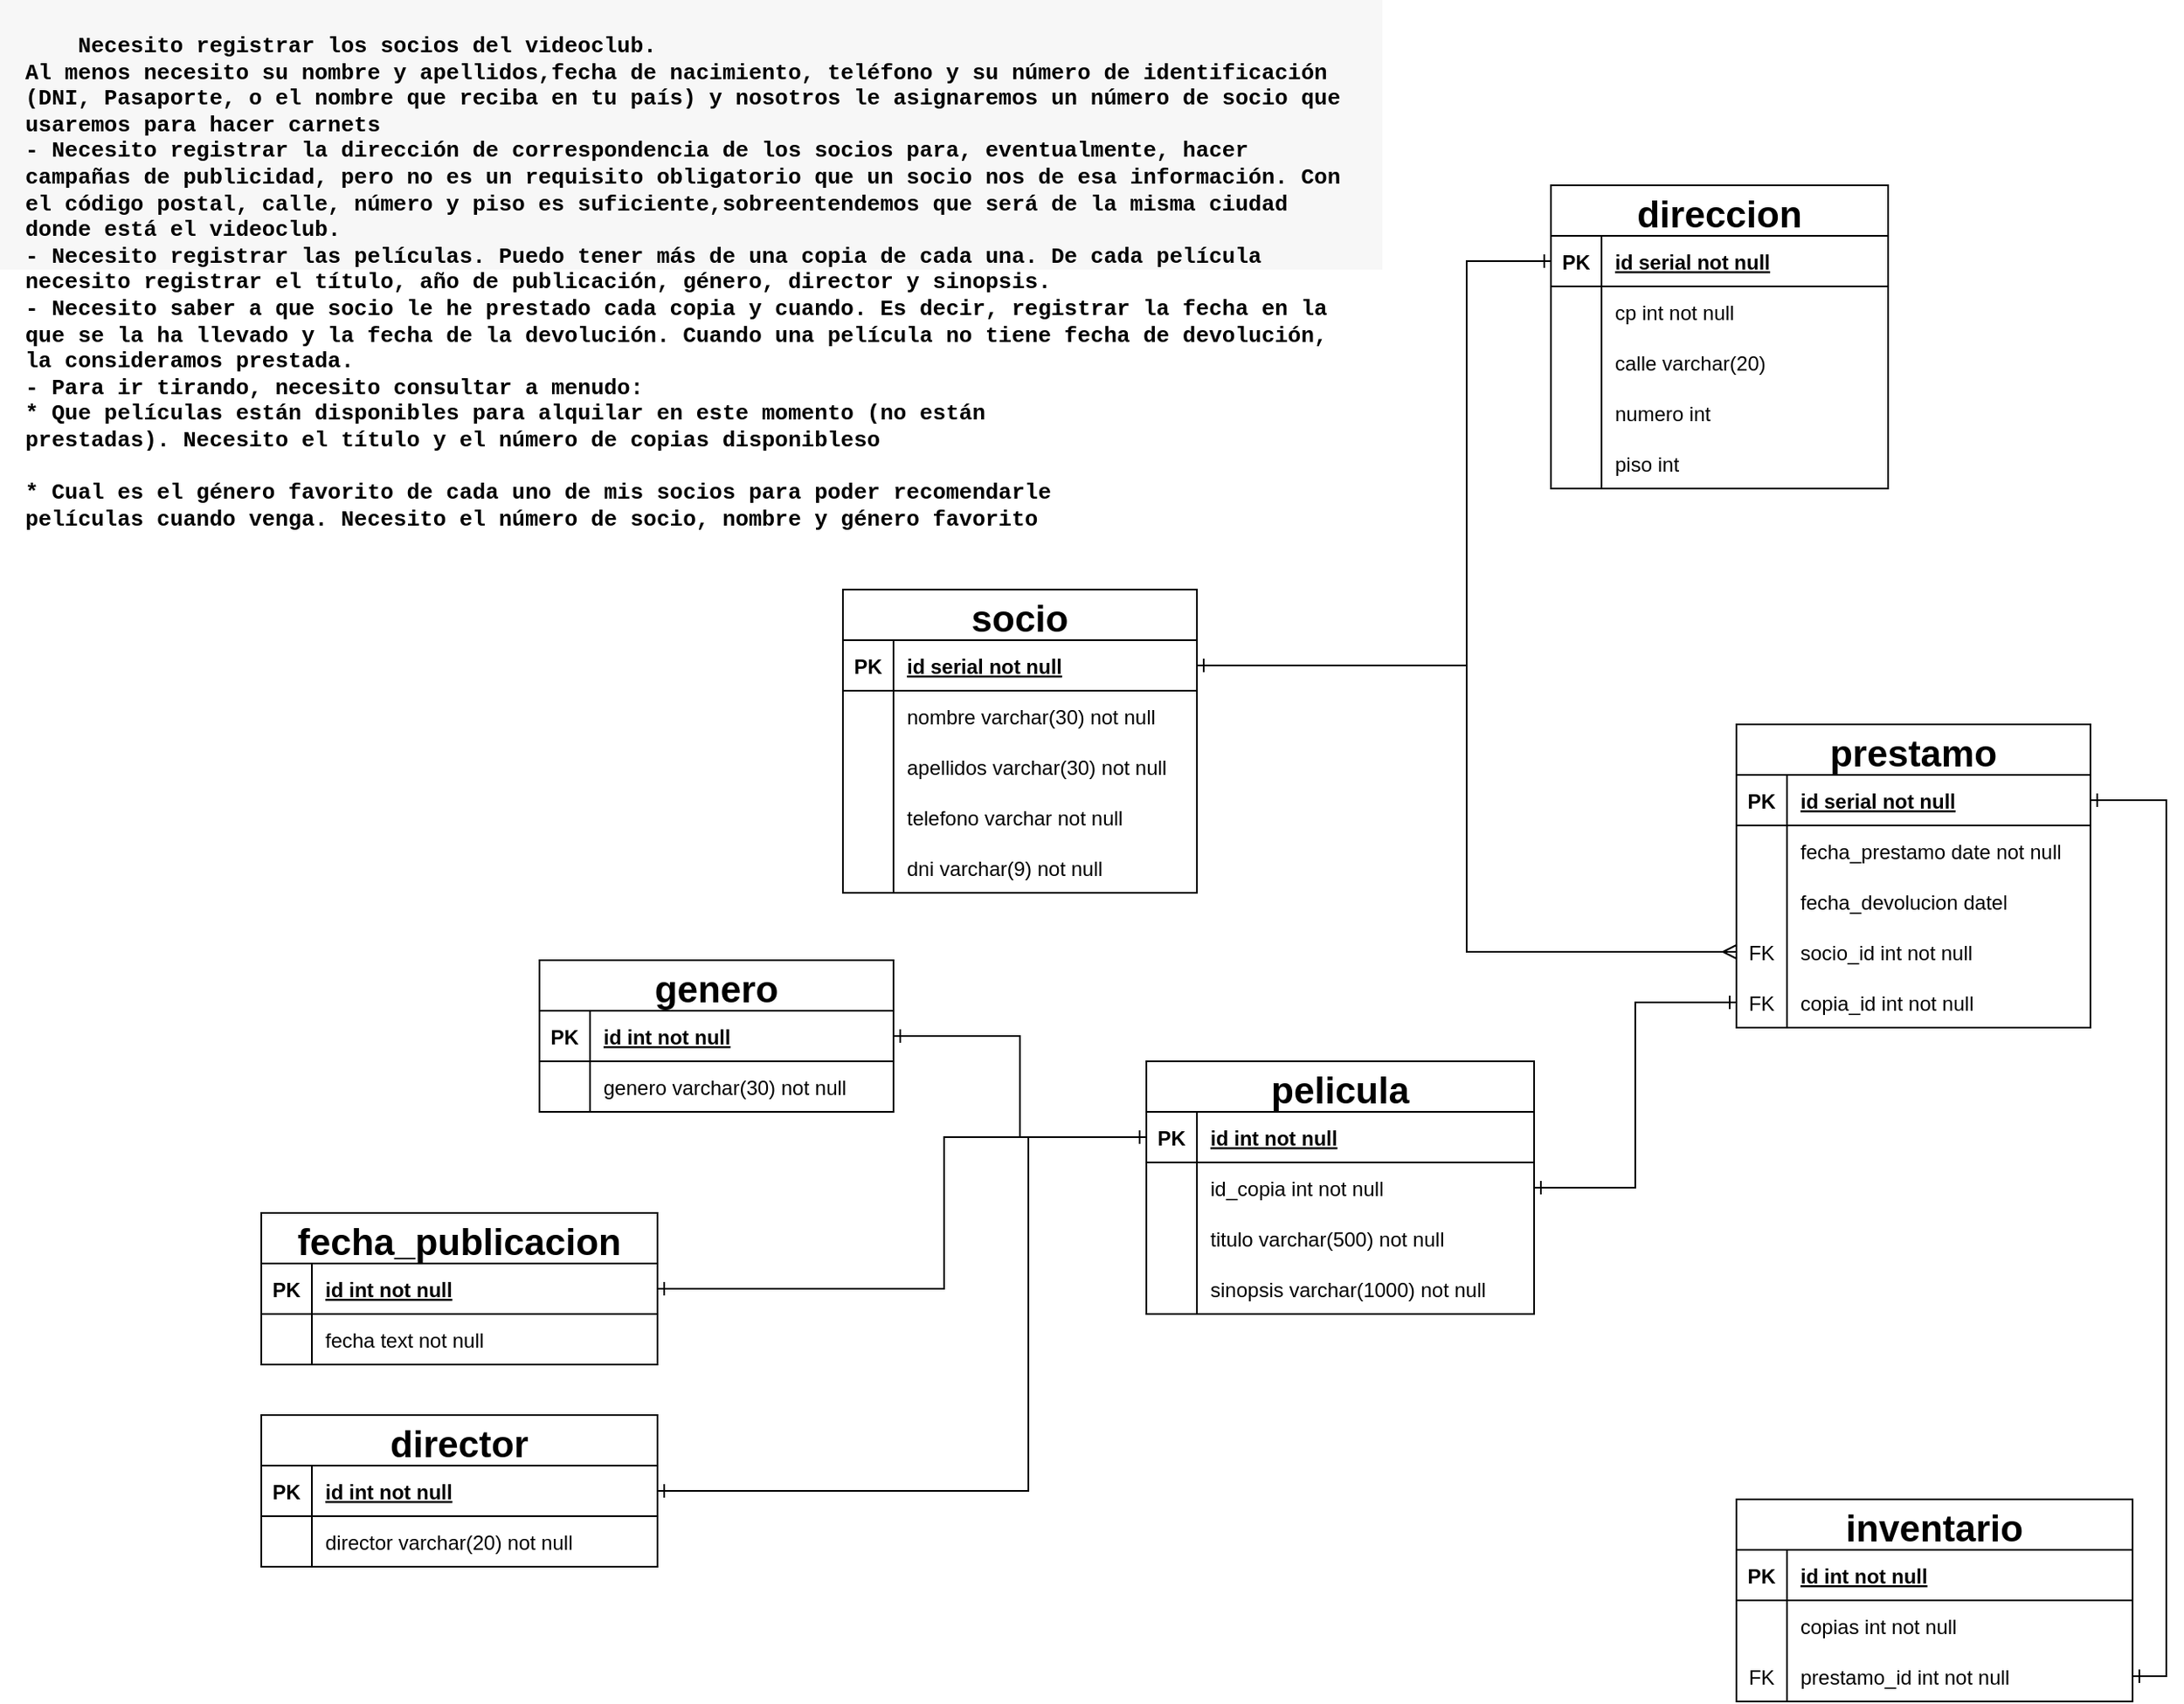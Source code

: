 <mxfile version="23.1.1" type="google">
  <diagram id="R2lEEEUBdFMjLlhIrx00" name="Page-1">
    <mxGraphModel grid="1" page="1" gridSize="10" guides="1" tooltips="1" connect="1" arrows="1" fold="1" pageScale="1" pageWidth="1500" pageHeight="1200" math="0" shadow="0" extFonts="Permanent Marker^https://fonts.googleapis.com/css?family=Permanent+Marker">
      <root>
        <mxCell id="0" />
        <mxCell id="1" parent="0" />
        <mxCell id="C-vyLk0tnHw3VtMMgP7b-23" value="socio" style="shape=table;startSize=30;container=1;collapsible=1;childLayout=tableLayout;fixedRows=1;rowLines=0;fontStyle=1;align=center;resizeLast=1;fontSize=22;verticalAlign=middle;" vertex="1" parent="1">
          <mxGeometry x="510" y="360" width="210" height="180" as="geometry">
            <mxRectangle x="510" y="380" width="100" height="40" as="alternateBounds" />
          </mxGeometry>
        </mxCell>
        <mxCell id="C-vyLk0tnHw3VtMMgP7b-24" value="" style="shape=partialRectangle;collapsible=0;dropTarget=0;pointerEvents=0;fillColor=none;points=[[0,0.5],[1,0.5]];portConstraint=eastwest;top=0;left=0;right=0;bottom=1;" vertex="1" parent="C-vyLk0tnHw3VtMMgP7b-23">
          <mxGeometry y="30" width="210" height="30" as="geometry" />
        </mxCell>
        <mxCell id="C-vyLk0tnHw3VtMMgP7b-25" value="PK" style="shape=partialRectangle;overflow=hidden;connectable=0;fillColor=none;top=0;left=0;bottom=0;right=0;fontStyle=1;" vertex="1" parent="C-vyLk0tnHw3VtMMgP7b-24">
          <mxGeometry width="30" height="30" as="geometry">
            <mxRectangle width="30" height="30" as="alternateBounds" />
          </mxGeometry>
        </mxCell>
        <mxCell id="C-vyLk0tnHw3VtMMgP7b-26" value="id serial not null" style="shape=partialRectangle;overflow=hidden;connectable=0;fillColor=none;top=0;left=0;bottom=0;right=0;align=left;spacingLeft=6;fontStyle=5;" vertex="1" parent="C-vyLk0tnHw3VtMMgP7b-24">
          <mxGeometry x="30" width="180" height="30" as="geometry">
            <mxRectangle width="180" height="30" as="alternateBounds" />
          </mxGeometry>
        </mxCell>
        <mxCell id="C-vyLk0tnHw3VtMMgP7b-27" value="" style="shape=partialRectangle;collapsible=0;dropTarget=0;pointerEvents=0;fillColor=none;points=[[0,0.5],[1,0.5]];portConstraint=eastwest;top=0;left=0;right=0;bottom=0;" vertex="1" parent="C-vyLk0tnHw3VtMMgP7b-23">
          <mxGeometry y="60" width="210" height="30" as="geometry" />
        </mxCell>
        <mxCell id="C-vyLk0tnHw3VtMMgP7b-28" value="" style="shape=partialRectangle;overflow=hidden;connectable=0;fillColor=none;top=0;left=0;bottom=0;right=0;" vertex="1" parent="C-vyLk0tnHw3VtMMgP7b-27">
          <mxGeometry width="30" height="30" as="geometry">
            <mxRectangle width="30" height="30" as="alternateBounds" />
          </mxGeometry>
        </mxCell>
        <mxCell id="C-vyLk0tnHw3VtMMgP7b-29" value="nombre varchar(30) not null" style="shape=partialRectangle;overflow=hidden;connectable=0;fillColor=none;top=0;left=0;bottom=0;right=0;align=left;spacingLeft=6;" vertex="1" parent="C-vyLk0tnHw3VtMMgP7b-27">
          <mxGeometry x="30" width="180" height="30" as="geometry">
            <mxRectangle width="180" height="30" as="alternateBounds" />
          </mxGeometry>
        </mxCell>
        <mxCell id="r0Nn9qpRpPl6XTuVP3LK-13" value="" style="shape=partialRectangle;collapsible=0;dropTarget=0;pointerEvents=0;fillColor=none;points=[[0,0.5],[1,0.5]];portConstraint=eastwest;top=0;left=0;right=0;bottom=0;" vertex="1" parent="C-vyLk0tnHw3VtMMgP7b-23">
          <mxGeometry y="90" width="210" height="30" as="geometry" />
        </mxCell>
        <mxCell id="r0Nn9qpRpPl6XTuVP3LK-14" value="" style="shape=partialRectangle;overflow=hidden;connectable=0;fillColor=none;top=0;left=0;bottom=0;right=0;" vertex="1" parent="r0Nn9qpRpPl6XTuVP3LK-13">
          <mxGeometry width="30" height="30" as="geometry">
            <mxRectangle width="30" height="30" as="alternateBounds" />
          </mxGeometry>
        </mxCell>
        <mxCell id="r0Nn9qpRpPl6XTuVP3LK-15" value="apellidos varchar(30) not null" style="shape=partialRectangle;overflow=hidden;connectable=0;fillColor=none;top=0;left=0;bottom=0;right=0;align=left;spacingLeft=6;" vertex="1" parent="r0Nn9qpRpPl6XTuVP3LK-13">
          <mxGeometry x="30" width="180" height="30" as="geometry">
            <mxRectangle width="180" height="30" as="alternateBounds" />
          </mxGeometry>
        </mxCell>
        <mxCell id="r0Nn9qpRpPl6XTuVP3LK-16" value="" style="shape=partialRectangle;collapsible=0;dropTarget=0;pointerEvents=0;fillColor=none;points=[[0,0.5],[1,0.5]];portConstraint=eastwest;top=0;left=0;right=0;bottom=0;" vertex="1" parent="C-vyLk0tnHw3VtMMgP7b-23">
          <mxGeometry y="120" width="210" height="30" as="geometry" />
        </mxCell>
        <mxCell id="r0Nn9qpRpPl6XTuVP3LK-17" value="" style="shape=partialRectangle;overflow=hidden;connectable=0;fillColor=none;top=0;left=0;bottom=0;right=0;" vertex="1" parent="r0Nn9qpRpPl6XTuVP3LK-16">
          <mxGeometry width="30" height="30" as="geometry">
            <mxRectangle width="30" height="30" as="alternateBounds" />
          </mxGeometry>
        </mxCell>
        <mxCell id="r0Nn9qpRpPl6XTuVP3LK-18" value="telefono varchar not null" style="shape=partialRectangle;overflow=hidden;connectable=0;fillColor=none;top=0;left=0;bottom=0;right=0;align=left;spacingLeft=6;" vertex="1" parent="r0Nn9qpRpPl6XTuVP3LK-16">
          <mxGeometry x="30" width="180" height="30" as="geometry">
            <mxRectangle width="180" height="30" as="alternateBounds" />
          </mxGeometry>
        </mxCell>
        <mxCell id="r0Nn9qpRpPl6XTuVP3LK-19" value="" style="shape=partialRectangle;collapsible=0;dropTarget=0;pointerEvents=0;fillColor=none;points=[[0,0.5],[1,0.5]];portConstraint=eastwest;top=0;left=0;right=0;bottom=0;" vertex="1" parent="C-vyLk0tnHw3VtMMgP7b-23">
          <mxGeometry y="150" width="210" height="30" as="geometry" />
        </mxCell>
        <mxCell id="r0Nn9qpRpPl6XTuVP3LK-20" value="" style="shape=partialRectangle;overflow=hidden;connectable=0;fillColor=none;top=0;left=0;bottom=0;right=0;" vertex="1" parent="r0Nn9qpRpPl6XTuVP3LK-19">
          <mxGeometry width="30" height="30" as="geometry">
            <mxRectangle width="30" height="30" as="alternateBounds" />
          </mxGeometry>
        </mxCell>
        <mxCell id="r0Nn9qpRpPl6XTuVP3LK-21" value="dni varchar(9) not null" style="shape=partialRectangle;overflow=hidden;connectable=0;fillColor=none;top=0;left=0;bottom=0;right=0;align=left;spacingLeft=6;" vertex="1" parent="r0Nn9qpRpPl6XTuVP3LK-19">
          <mxGeometry x="30" width="180" height="30" as="geometry">
            <mxRectangle width="180" height="30" as="alternateBounds" />
          </mxGeometry>
        </mxCell>
        <mxCell id="r0Nn9qpRpPl6XTuVP3LK-2" value="&amp;nbsp;&amp;nbsp;&amp;nbsp; Necesito registrar los socios del videoclub.&amp;nbsp;&lt;br&gt;Al menos necesito su nombre y apellidos,fecha de nacimiento, teléfono y su número de identificación (DNI, Pasaporte, o el nombre que reciba en tu país) y nosotros le asignaremos un número de socio que usaremos para hacer carnets&lt;br&gt;- Necesito registrar la dirección de correspondencia de los socios para, eventualmente, hacer campañas de publicidad, pero no es un requisito obligatorio que un socio nos de esa información. Con el código postal, calle, número y piso es suficiente,sobreentendemos que será de la misma ciudad donde está el videoclub.&lt;br&gt;- Necesito registrar las películas. Puedo tener más de una copia de cada una. De cada película necesito registrar el título, año de publicación, género, director y sinopsis.&lt;br&gt;- Necesito saber a que socio le he prestado cada copia y cuando. Es decir, registrar la fecha en la que se la ha llevado y la fecha de la devolución. Cuando una película no tiene fecha de devolución, la consideramos prestada.&lt;br&gt;- Para ir tirando, necesito consultar a menudo:&lt;br&gt;* Que películas están disponibles para alquilar en este momento (no están&lt;br&gt;&lt;div&gt;prestadas). Necesito el título y el número de copias disponibleso &lt;br&gt;&lt;/div&gt;&lt;div&gt;&lt;br&gt;&lt;/div&gt;&lt;div&gt;* Cual es el género favorito de cada uno de mis socios para poder recomendarle&lt;/div&gt;películas cuando venga. Necesito el número de socio, nombre y género favorito" style="text;whiteSpace=wrap;fontSize=13;fillColor=#F7F7F7;fontFamily=Courier New;spacingTop=0;spacing=15;fontStyle=1;fontColor=default;html=1;" vertex="1" parent="1">
          <mxGeometry x="10" y="10" width="820" height="160" as="geometry" />
        </mxCell>
        <mxCell id="r0Nn9qpRpPl6XTuVP3LK-25" value="pelicula" style="shape=table;startSize=30;container=1;collapsible=1;childLayout=tableLayout;fixedRows=1;rowLines=0;fontStyle=1;align=center;resizeLast=1;fontSize=22;verticalAlign=middle;" vertex="1" parent="1">
          <mxGeometry x="690" y="640" width="230" height="150" as="geometry">
            <mxRectangle x="510" y="380" width="100" height="40" as="alternateBounds" />
          </mxGeometry>
        </mxCell>
        <mxCell id="r0Nn9qpRpPl6XTuVP3LK-26" value="" style="shape=partialRectangle;collapsible=0;dropTarget=0;pointerEvents=0;fillColor=none;points=[[0,0.5],[1,0.5]];portConstraint=eastwest;top=0;left=0;right=0;bottom=1;" vertex="1" parent="r0Nn9qpRpPl6XTuVP3LK-25">
          <mxGeometry y="30" width="230" height="30" as="geometry" />
        </mxCell>
        <mxCell id="r0Nn9qpRpPl6XTuVP3LK-27" value="PK" style="shape=partialRectangle;overflow=hidden;connectable=0;fillColor=none;top=0;left=0;bottom=0;right=0;fontStyle=1;" vertex="1" parent="r0Nn9qpRpPl6XTuVP3LK-26">
          <mxGeometry width="30" height="30" as="geometry">
            <mxRectangle width="30" height="30" as="alternateBounds" />
          </mxGeometry>
        </mxCell>
        <mxCell id="r0Nn9qpRpPl6XTuVP3LK-28" value="id int not null" style="shape=partialRectangle;overflow=hidden;connectable=0;fillColor=none;top=0;left=0;bottom=0;right=0;align=left;spacingLeft=6;fontStyle=5;" vertex="1" parent="r0Nn9qpRpPl6XTuVP3LK-26">
          <mxGeometry x="30" width="200" height="30" as="geometry">
            <mxRectangle width="200" height="30" as="alternateBounds" />
          </mxGeometry>
        </mxCell>
        <mxCell id="r0Nn9qpRpPl6XTuVP3LK-214" value="" style="shape=partialRectangle;collapsible=0;dropTarget=0;pointerEvents=0;fillColor=none;points=[[0,0.5],[1,0.5]];portConstraint=eastwest;top=0;left=0;right=0;bottom=0;" vertex="1" parent="r0Nn9qpRpPl6XTuVP3LK-25">
          <mxGeometry y="60" width="230" height="30" as="geometry" />
        </mxCell>
        <mxCell id="r0Nn9qpRpPl6XTuVP3LK-215" value="" style="shape=partialRectangle;overflow=hidden;connectable=0;fillColor=none;top=0;left=0;bottom=0;right=0;" vertex="1" parent="r0Nn9qpRpPl6XTuVP3LK-214">
          <mxGeometry width="30" height="30" as="geometry">
            <mxRectangle width="30" height="30" as="alternateBounds" />
          </mxGeometry>
        </mxCell>
        <mxCell id="r0Nn9qpRpPl6XTuVP3LK-216" value="id_copia int not null" style="shape=partialRectangle;overflow=hidden;connectable=0;fillColor=none;top=0;left=0;bottom=0;right=0;align=left;spacingLeft=6;" vertex="1" parent="r0Nn9qpRpPl6XTuVP3LK-214">
          <mxGeometry x="30" width="200" height="30" as="geometry">
            <mxRectangle width="200" height="30" as="alternateBounds" />
          </mxGeometry>
        </mxCell>
        <mxCell id="r0Nn9qpRpPl6XTuVP3LK-29" value="" style="shape=partialRectangle;collapsible=0;dropTarget=0;pointerEvents=0;fillColor=none;points=[[0,0.5],[1,0.5]];portConstraint=eastwest;top=0;left=0;right=0;bottom=0;" vertex="1" parent="r0Nn9qpRpPl6XTuVP3LK-25">
          <mxGeometry y="90" width="230" height="30" as="geometry" />
        </mxCell>
        <mxCell id="r0Nn9qpRpPl6XTuVP3LK-30" value="" style="shape=partialRectangle;overflow=hidden;connectable=0;fillColor=none;top=0;left=0;bottom=0;right=0;" vertex="1" parent="r0Nn9qpRpPl6XTuVP3LK-29">
          <mxGeometry width="30" height="30" as="geometry">
            <mxRectangle width="30" height="30" as="alternateBounds" />
          </mxGeometry>
        </mxCell>
        <mxCell id="r0Nn9qpRpPl6XTuVP3LK-31" value="titulo varchar(500) not null" style="shape=partialRectangle;overflow=hidden;connectable=0;fillColor=none;top=0;left=0;bottom=0;right=0;align=left;spacingLeft=6;" vertex="1" parent="r0Nn9qpRpPl6XTuVP3LK-29">
          <mxGeometry x="30" width="200" height="30" as="geometry">
            <mxRectangle width="200" height="30" as="alternateBounds" />
          </mxGeometry>
        </mxCell>
        <mxCell id="r0Nn9qpRpPl6XTuVP3LK-41" value="" style="shape=partialRectangle;collapsible=0;dropTarget=0;pointerEvents=0;fillColor=none;points=[[0,0.5],[1,0.5]];portConstraint=eastwest;top=0;left=0;right=0;bottom=0;" vertex="1" parent="r0Nn9qpRpPl6XTuVP3LK-25">
          <mxGeometry y="120" width="230" height="30" as="geometry" />
        </mxCell>
        <mxCell id="r0Nn9qpRpPl6XTuVP3LK-42" value="" style="shape=partialRectangle;overflow=hidden;connectable=0;fillColor=none;top=0;left=0;bottom=0;right=0;" vertex="1" parent="r0Nn9qpRpPl6XTuVP3LK-41">
          <mxGeometry width="30" height="30" as="geometry">
            <mxRectangle width="30" height="30" as="alternateBounds" />
          </mxGeometry>
        </mxCell>
        <mxCell id="r0Nn9qpRpPl6XTuVP3LK-43" value="sinopsis varchar(1000) not null" style="shape=partialRectangle;overflow=hidden;connectable=0;fillColor=none;top=0;left=0;bottom=0;right=0;align=left;spacingLeft=6;" vertex="1" parent="r0Nn9qpRpPl6XTuVP3LK-41">
          <mxGeometry x="30" width="200" height="30" as="geometry">
            <mxRectangle width="200" height="30" as="alternateBounds" />
          </mxGeometry>
        </mxCell>
        <mxCell id="r0Nn9qpRpPl6XTuVP3LK-44" value="prestamo" style="shape=table;startSize=30;container=1;collapsible=1;childLayout=tableLayout;fixedRows=1;rowLines=0;fontStyle=1;align=center;resizeLast=1;fontSize=22;verticalAlign=middle;" vertex="1" parent="1">
          <mxGeometry x="1040" y="440" width="210" height="180" as="geometry">
            <mxRectangle x="510" y="380" width="100" height="40" as="alternateBounds" />
          </mxGeometry>
        </mxCell>
        <mxCell id="r0Nn9qpRpPl6XTuVP3LK-45" value="" style="shape=partialRectangle;collapsible=0;dropTarget=0;pointerEvents=0;fillColor=none;points=[[0,0.5],[1,0.5]];portConstraint=eastwest;top=0;left=0;right=0;bottom=1;" vertex="1" parent="r0Nn9qpRpPl6XTuVP3LK-44">
          <mxGeometry y="30" width="210" height="30" as="geometry" />
        </mxCell>
        <mxCell id="r0Nn9qpRpPl6XTuVP3LK-46" value="PK" style="shape=partialRectangle;overflow=hidden;connectable=0;fillColor=none;top=0;left=0;bottom=0;right=0;fontStyle=1;" vertex="1" parent="r0Nn9qpRpPl6XTuVP3LK-45">
          <mxGeometry width="30" height="30" as="geometry">
            <mxRectangle width="30" height="30" as="alternateBounds" />
          </mxGeometry>
        </mxCell>
        <mxCell id="r0Nn9qpRpPl6XTuVP3LK-47" value="id serial not null" style="shape=partialRectangle;overflow=hidden;connectable=0;fillColor=none;top=0;left=0;bottom=0;right=0;align=left;spacingLeft=6;fontStyle=5;" vertex="1" parent="r0Nn9qpRpPl6XTuVP3LK-45">
          <mxGeometry x="30" width="180" height="30" as="geometry">
            <mxRectangle width="180" height="30" as="alternateBounds" />
          </mxGeometry>
        </mxCell>
        <mxCell id="r0Nn9qpRpPl6XTuVP3LK-51" value="" style="shape=partialRectangle;collapsible=0;dropTarget=0;pointerEvents=0;fillColor=none;points=[[0,0.5],[1,0.5]];portConstraint=eastwest;top=0;left=0;right=0;bottom=0;" vertex="1" parent="r0Nn9qpRpPl6XTuVP3LK-44">
          <mxGeometry y="60" width="210" height="30" as="geometry" />
        </mxCell>
        <mxCell id="r0Nn9qpRpPl6XTuVP3LK-52" value="" style="shape=partialRectangle;overflow=hidden;connectable=0;fillColor=none;top=0;left=0;bottom=0;right=0;" vertex="1" parent="r0Nn9qpRpPl6XTuVP3LK-51">
          <mxGeometry width="30" height="30" as="geometry">
            <mxRectangle width="30" height="30" as="alternateBounds" />
          </mxGeometry>
        </mxCell>
        <mxCell id="r0Nn9qpRpPl6XTuVP3LK-53" value="fecha_prestamo date not null" style="shape=partialRectangle;overflow=hidden;connectable=0;fillColor=none;top=0;left=0;bottom=0;right=0;align=left;spacingLeft=6;" vertex="1" parent="r0Nn9qpRpPl6XTuVP3LK-51">
          <mxGeometry x="30" width="180" height="30" as="geometry">
            <mxRectangle width="180" height="30" as="alternateBounds" />
          </mxGeometry>
        </mxCell>
        <mxCell id="r0Nn9qpRpPl6XTuVP3LK-54" value="" style="shape=partialRectangle;collapsible=0;dropTarget=0;pointerEvents=0;fillColor=none;points=[[0,0.5],[1,0.5]];portConstraint=eastwest;top=0;left=0;right=0;bottom=0;" vertex="1" parent="r0Nn9qpRpPl6XTuVP3LK-44">
          <mxGeometry y="90" width="210" height="30" as="geometry" />
        </mxCell>
        <mxCell id="r0Nn9qpRpPl6XTuVP3LK-55" value="" style="shape=partialRectangle;overflow=hidden;connectable=0;fillColor=none;top=0;left=0;bottom=0;right=0;" vertex="1" parent="r0Nn9qpRpPl6XTuVP3LK-54">
          <mxGeometry width="30" height="30" as="geometry">
            <mxRectangle width="30" height="30" as="alternateBounds" />
          </mxGeometry>
        </mxCell>
        <mxCell id="r0Nn9qpRpPl6XTuVP3LK-56" value="fecha_devolucion datel" style="shape=partialRectangle;overflow=hidden;connectable=0;fillColor=none;top=0;left=0;bottom=0;right=0;align=left;spacingLeft=6;" vertex="1" parent="r0Nn9qpRpPl6XTuVP3LK-54">
          <mxGeometry x="30" width="180" height="30" as="geometry">
            <mxRectangle width="180" height="30" as="alternateBounds" />
          </mxGeometry>
        </mxCell>
        <mxCell id="r0Nn9qpRpPl6XTuVP3LK-201" value="" style="shape=partialRectangle;collapsible=0;dropTarget=0;pointerEvents=0;fillColor=none;points=[[0,0.5],[1,0.5]];portConstraint=eastwest;top=0;left=0;right=0;bottom=0;" vertex="1" parent="r0Nn9qpRpPl6XTuVP3LK-44">
          <mxGeometry y="120" width="210" height="30" as="geometry" />
        </mxCell>
        <mxCell id="r0Nn9qpRpPl6XTuVP3LK-202" value="FK" style="shape=partialRectangle;overflow=hidden;connectable=0;fillColor=none;top=0;left=0;bottom=0;right=0;" vertex="1" parent="r0Nn9qpRpPl6XTuVP3LK-201">
          <mxGeometry width="30" height="30" as="geometry">
            <mxRectangle width="30" height="30" as="alternateBounds" />
          </mxGeometry>
        </mxCell>
        <mxCell id="r0Nn9qpRpPl6XTuVP3LK-203" value="socio_id int not null" style="shape=partialRectangle;overflow=hidden;connectable=0;fillColor=none;top=0;left=0;bottom=0;right=0;align=left;spacingLeft=6;" vertex="1" parent="r0Nn9qpRpPl6XTuVP3LK-201">
          <mxGeometry x="30" width="180" height="30" as="geometry">
            <mxRectangle width="180" height="30" as="alternateBounds" />
          </mxGeometry>
        </mxCell>
        <mxCell id="r0Nn9qpRpPl6XTuVP3LK-210" value="" style="shape=partialRectangle;collapsible=0;dropTarget=0;pointerEvents=0;fillColor=none;points=[[0,0.5],[1,0.5]];portConstraint=eastwest;top=0;left=0;right=0;bottom=0;" vertex="1" parent="r0Nn9qpRpPl6XTuVP3LK-44">
          <mxGeometry y="150" width="210" height="30" as="geometry" />
        </mxCell>
        <mxCell id="r0Nn9qpRpPl6XTuVP3LK-211" value="FK" style="shape=partialRectangle;overflow=hidden;connectable=0;fillColor=none;top=0;left=0;bottom=0;right=0;" vertex="1" parent="r0Nn9qpRpPl6XTuVP3LK-210">
          <mxGeometry width="30" height="30" as="geometry">
            <mxRectangle width="30" height="30" as="alternateBounds" />
          </mxGeometry>
        </mxCell>
        <mxCell id="r0Nn9qpRpPl6XTuVP3LK-212" value="copia_id int not null" style="shape=partialRectangle;overflow=hidden;connectable=0;fillColor=none;top=0;left=0;bottom=0;right=0;align=left;spacingLeft=6;" vertex="1" parent="r0Nn9qpRpPl6XTuVP3LK-210">
          <mxGeometry x="30" width="180" height="30" as="geometry">
            <mxRectangle width="180" height="30" as="alternateBounds" />
          </mxGeometry>
        </mxCell>
        <mxCell id="r0Nn9qpRpPl6XTuVP3LK-63" value="direccion" style="shape=table;startSize=30;container=1;collapsible=1;childLayout=tableLayout;fixedRows=1;rowLines=0;fontStyle=1;align=center;resizeLast=1;fontSize=22;verticalAlign=middle;" vertex="1" parent="1">
          <mxGeometry x="930" y="120" width="200" height="180" as="geometry">
            <mxRectangle x="510" y="380" width="100" height="40" as="alternateBounds" />
          </mxGeometry>
        </mxCell>
        <mxCell id="r0Nn9qpRpPl6XTuVP3LK-64" value="" style="shape=partialRectangle;collapsible=0;dropTarget=0;pointerEvents=0;fillColor=none;points=[[0,0.5],[1,0.5]];portConstraint=eastwest;top=0;left=0;right=0;bottom=1;" vertex="1" parent="r0Nn9qpRpPl6XTuVP3LK-63">
          <mxGeometry y="30" width="200" height="30" as="geometry" />
        </mxCell>
        <mxCell id="r0Nn9qpRpPl6XTuVP3LK-65" value="PK" style="shape=partialRectangle;overflow=hidden;connectable=0;fillColor=none;top=0;left=0;bottom=0;right=0;fontStyle=1;" vertex="1" parent="r0Nn9qpRpPl6XTuVP3LK-64">
          <mxGeometry width="30" height="30" as="geometry">
            <mxRectangle width="30" height="30" as="alternateBounds" />
          </mxGeometry>
        </mxCell>
        <mxCell id="r0Nn9qpRpPl6XTuVP3LK-66" value="id serial not null" style="shape=partialRectangle;overflow=hidden;connectable=0;fillColor=none;top=0;left=0;bottom=0;right=0;align=left;spacingLeft=6;fontStyle=5;" vertex="1" parent="r0Nn9qpRpPl6XTuVP3LK-64">
          <mxGeometry x="30" width="170" height="30" as="geometry">
            <mxRectangle width="170" height="30" as="alternateBounds" />
          </mxGeometry>
        </mxCell>
        <mxCell id="r0Nn9qpRpPl6XTuVP3LK-67" value="" style="shape=partialRectangle;collapsible=0;dropTarget=0;pointerEvents=0;fillColor=none;points=[[0,0.5],[1,0.5]];portConstraint=eastwest;top=0;left=0;right=0;bottom=0;" vertex="1" parent="r0Nn9qpRpPl6XTuVP3LK-63">
          <mxGeometry y="60" width="200" height="30" as="geometry" />
        </mxCell>
        <mxCell id="r0Nn9qpRpPl6XTuVP3LK-68" value="" style="shape=partialRectangle;overflow=hidden;connectable=0;fillColor=none;top=0;left=0;bottom=0;right=0;" vertex="1" parent="r0Nn9qpRpPl6XTuVP3LK-67">
          <mxGeometry width="30" height="30" as="geometry">
            <mxRectangle width="30" height="30" as="alternateBounds" />
          </mxGeometry>
        </mxCell>
        <mxCell id="r0Nn9qpRpPl6XTuVP3LK-69" value="cp int not null" style="shape=partialRectangle;overflow=hidden;connectable=0;fillColor=none;top=0;left=0;bottom=0;right=0;align=left;spacingLeft=6;" vertex="1" parent="r0Nn9qpRpPl6XTuVP3LK-67">
          <mxGeometry x="30" width="170" height="30" as="geometry">
            <mxRectangle width="170" height="30" as="alternateBounds" />
          </mxGeometry>
        </mxCell>
        <mxCell id="r0Nn9qpRpPl6XTuVP3LK-70" value="" style="shape=partialRectangle;collapsible=0;dropTarget=0;pointerEvents=0;fillColor=none;points=[[0,0.5],[1,0.5]];portConstraint=eastwest;top=0;left=0;right=0;bottom=0;" vertex="1" parent="r0Nn9qpRpPl6XTuVP3LK-63">
          <mxGeometry y="90" width="200" height="30" as="geometry" />
        </mxCell>
        <mxCell id="r0Nn9qpRpPl6XTuVP3LK-71" value="" style="shape=partialRectangle;overflow=hidden;connectable=0;fillColor=none;top=0;left=0;bottom=0;right=0;" vertex="1" parent="r0Nn9qpRpPl6XTuVP3LK-70">
          <mxGeometry width="30" height="30" as="geometry">
            <mxRectangle width="30" height="30" as="alternateBounds" />
          </mxGeometry>
        </mxCell>
        <mxCell id="r0Nn9qpRpPl6XTuVP3LK-72" value="calle varchar(20)" style="shape=partialRectangle;overflow=hidden;connectable=0;fillColor=none;top=0;left=0;bottom=0;right=0;align=left;spacingLeft=6;" vertex="1" parent="r0Nn9qpRpPl6XTuVP3LK-70">
          <mxGeometry x="30" width="170" height="30" as="geometry">
            <mxRectangle width="170" height="30" as="alternateBounds" />
          </mxGeometry>
        </mxCell>
        <mxCell id="r0Nn9qpRpPl6XTuVP3LK-73" value="" style="shape=partialRectangle;collapsible=0;dropTarget=0;pointerEvents=0;fillColor=none;points=[[0,0.5],[1,0.5]];portConstraint=eastwest;top=0;left=0;right=0;bottom=0;" vertex="1" parent="r0Nn9qpRpPl6XTuVP3LK-63">
          <mxGeometry y="120" width="200" height="30" as="geometry" />
        </mxCell>
        <mxCell id="r0Nn9qpRpPl6XTuVP3LK-74" value="" style="shape=partialRectangle;overflow=hidden;connectable=0;fillColor=none;top=0;left=0;bottom=0;right=0;" vertex="1" parent="r0Nn9qpRpPl6XTuVP3LK-73">
          <mxGeometry width="30" height="30" as="geometry">
            <mxRectangle width="30" height="30" as="alternateBounds" />
          </mxGeometry>
        </mxCell>
        <mxCell id="r0Nn9qpRpPl6XTuVP3LK-75" value="numero int" style="shape=partialRectangle;overflow=hidden;connectable=0;fillColor=none;top=0;left=0;bottom=0;right=0;align=left;spacingLeft=6;" vertex="1" parent="r0Nn9qpRpPl6XTuVP3LK-73">
          <mxGeometry x="30" width="170" height="30" as="geometry">
            <mxRectangle width="170" height="30" as="alternateBounds" />
          </mxGeometry>
        </mxCell>
        <mxCell id="r0Nn9qpRpPl6XTuVP3LK-76" value="" style="shape=partialRectangle;collapsible=0;dropTarget=0;pointerEvents=0;fillColor=none;points=[[0,0.5],[1,0.5]];portConstraint=eastwest;top=0;left=0;right=0;bottom=0;" vertex="1" parent="r0Nn9qpRpPl6XTuVP3LK-63">
          <mxGeometry y="150" width="200" height="30" as="geometry" />
        </mxCell>
        <mxCell id="r0Nn9qpRpPl6XTuVP3LK-77" value="" style="shape=partialRectangle;overflow=hidden;connectable=0;fillColor=none;top=0;left=0;bottom=0;right=0;" vertex="1" parent="r0Nn9qpRpPl6XTuVP3LK-76">
          <mxGeometry width="30" height="30" as="geometry">
            <mxRectangle width="30" height="30" as="alternateBounds" />
          </mxGeometry>
        </mxCell>
        <mxCell id="r0Nn9qpRpPl6XTuVP3LK-78" value="piso int" style="shape=partialRectangle;overflow=hidden;connectable=0;fillColor=none;top=0;left=0;bottom=0;right=0;align=left;spacingLeft=6;" vertex="1" parent="r0Nn9qpRpPl6XTuVP3LK-76">
          <mxGeometry x="30" width="170" height="30" as="geometry">
            <mxRectangle width="170" height="30" as="alternateBounds" />
          </mxGeometry>
        </mxCell>
        <mxCell id="r0Nn9qpRpPl6XTuVP3LK-86" style="edgeStyle=orthogonalEdgeStyle;rounded=0;orthogonalLoop=1;jettySize=auto;html=1;entryX=0;entryY=0.5;entryDx=0;entryDy=0;startArrow=ERone;startFill=0;endArrow=ERone;endFill=0;" edge="1" parent="1" source="C-vyLk0tnHw3VtMMgP7b-24" target="r0Nn9qpRpPl6XTuVP3LK-64">
          <mxGeometry relative="1" as="geometry">
            <Array as="points">
              <mxPoint x="880" y="405" />
              <mxPoint x="880" y="165" />
            </Array>
          </mxGeometry>
        </mxCell>
        <mxCell id="r0Nn9qpRpPl6XTuVP3LK-100" value="genero" style="shape=table;startSize=30;container=1;collapsible=1;childLayout=tableLayout;fixedRows=1;rowLines=0;fontStyle=1;align=center;resizeLast=1;fontSize=22;verticalAlign=middle;" vertex="1" parent="1">
          <mxGeometry x="330" y="580" width="210" height="90" as="geometry">
            <mxRectangle x="510" y="380" width="100" height="40" as="alternateBounds" />
          </mxGeometry>
        </mxCell>
        <mxCell id="r0Nn9qpRpPl6XTuVP3LK-101" value="" style="shape=partialRectangle;collapsible=0;dropTarget=0;pointerEvents=0;fillColor=none;points=[[0,0.5],[1,0.5]];portConstraint=eastwest;top=0;left=0;right=0;bottom=1;" vertex="1" parent="r0Nn9qpRpPl6XTuVP3LK-100">
          <mxGeometry y="30" width="210" height="30" as="geometry" />
        </mxCell>
        <mxCell id="r0Nn9qpRpPl6XTuVP3LK-102" value="PK" style="shape=partialRectangle;overflow=hidden;connectable=0;fillColor=none;top=0;left=0;bottom=0;right=0;fontStyle=1;" vertex="1" parent="r0Nn9qpRpPl6XTuVP3LK-101">
          <mxGeometry width="30" height="30" as="geometry">
            <mxRectangle width="30" height="30" as="alternateBounds" />
          </mxGeometry>
        </mxCell>
        <mxCell id="r0Nn9qpRpPl6XTuVP3LK-103" value="id int not null" style="shape=partialRectangle;overflow=hidden;connectable=0;fillColor=none;top=0;left=0;bottom=0;right=0;align=left;spacingLeft=6;fontStyle=5;" vertex="1" parent="r0Nn9qpRpPl6XTuVP3LK-101">
          <mxGeometry x="30" width="180" height="30" as="geometry">
            <mxRectangle width="180" height="30" as="alternateBounds" />
          </mxGeometry>
        </mxCell>
        <mxCell id="r0Nn9qpRpPl6XTuVP3LK-198" value="" style="shape=partialRectangle;collapsible=0;dropTarget=0;pointerEvents=0;fillColor=none;points=[[0,0.5],[1,0.5]];portConstraint=eastwest;top=0;left=0;right=0;bottom=0;" vertex="1" parent="r0Nn9qpRpPl6XTuVP3LK-100">
          <mxGeometry y="60" width="210" height="30" as="geometry" />
        </mxCell>
        <mxCell id="r0Nn9qpRpPl6XTuVP3LK-199" value="" style="shape=partialRectangle;overflow=hidden;connectable=0;fillColor=none;top=0;left=0;bottom=0;right=0;" vertex="1" parent="r0Nn9qpRpPl6XTuVP3LK-198">
          <mxGeometry width="30" height="30" as="geometry">
            <mxRectangle width="30" height="30" as="alternateBounds" />
          </mxGeometry>
        </mxCell>
        <mxCell id="r0Nn9qpRpPl6XTuVP3LK-200" value="genero varchar(30) not null" style="shape=partialRectangle;overflow=hidden;connectable=0;fillColor=none;top=0;left=0;bottom=0;right=0;align=left;spacingLeft=6;" vertex="1" parent="r0Nn9qpRpPl6XTuVP3LK-198">
          <mxGeometry x="30" width="180" height="30" as="geometry">
            <mxRectangle width="180" height="30" as="alternateBounds" />
          </mxGeometry>
        </mxCell>
        <mxCell id="r0Nn9qpRpPl6XTuVP3LK-124" style="rounded=0;orthogonalLoop=1;jettySize=auto;html=1;startArrow=ERone;startFill=0;endArrow=ERmany;endFill=0;edgeStyle=orthogonalEdgeStyle;exitX=1;exitY=0.5;exitDx=0;exitDy=0;" edge="1" parent="1" source="C-vyLk0tnHw3VtMMgP7b-24" target="r0Nn9qpRpPl6XTuVP3LK-201">
          <mxGeometry relative="1" as="geometry" />
        </mxCell>
        <mxCell id="r0Nn9qpRpPl6XTuVP3LK-128" style="edgeStyle=orthogonalEdgeStyle;rounded=0;orthogonalLoop=1;jettySize=auto;html=1;entryX=1;entryY=0.5;entryDx=0;entryDy=0;startArrow=ERone;startFill=0;endArrow=ERone;endFill=0;exitX=0;exitY=0.5;exitDx=0;exitDy=0;" edge="1" parent="1" source="r0Nn9qpRpPl6XTuVP3LK-26" target="r0Nn9qpRpPl6XTuVP3LK-101">
          <mxGeometry relative="1" as="geometry" />
        </mxCell>
        <mxCell id="r0Nn9qpRpPl6XTuVP3LK-166" value="fecha_publicacion" style="shape=table;startSize=30;container=1;collapsible=1;childLayout=tableLayout;fixedRows=1;rowLines=0;fontStyle=1;align=center;resizeLast=1;fontSize=22;verticalAlign=middle;" vertex="1" parent="1">
          <mxGeometry x="165" y="730" width="235" height="90" as="geometry">
            <mxRectangle x="510" y="380" width="100" height="40" as="alternateBounds" />
          </mxGeometry>
        </mxCell>
        <mxCell id="r0Nn9qpRpPl6XTuVP3LK-167" value="" style="shape=partialRectangle;collapsible=0;dropTarget=0;pointerEvents=0;fillColor=none;points=[[0,0.5],[1,0.5]];portConstraint=eastwest;top=0;left=0;right=0;bottom=1;" vertex="1" parent="r0Nn9qpRpPl6XTuVP3LK-166">
          <mxGeometry y="30" width="235" height="30" as="geometry" />
        </mxCell>
        <mxCell id="r0Nn9qpRpPl6XTuVP3LK-168" value="PK" style="shape=partialRectangle;overflow=hidden;connectable=0;fillColor=none;top=0;left=0;bottom=0;right=0;fontStyle=1;" vertex="1" parent="r0Nn9qpRpPl6XTuVP3LK-167">
          <mxGeometry width="30" height="30" as="geometry">
            <mxRectangle width="30" height="30" as="alternateBounds" />
          </mxGeometry>
        </mxCell>
        <mxCell id="r0Nn9qpRpPl6XTuVP3LK-169" value="id int not null" style="shape=partialRectangle;overflow=hidden;connectable=0;fillColor=none;top=0;left=0;bottom=0;right=0;align=left;spacingLeft=6;fontStyle=5;" vertex="1" parent="r0Nn9qpRpPl6XTuVP3LK-167">
          <mxGeometry x="30" width="205" height="30" as="geometry">
            <mxRectangle width="205" height="30" as="alternateBounds" />
          </mxGeometry>
        </mxCell>
        <mxCell id="r0Nn9qpRpPl6XTuVP3LK-170" value="" style="shape=partialRectangle;collapsible=0;dropTarget=0;pointerEvents=0;fillColor=none;points=[[0,0.5],[1,0.5]];portConstraint=eastwest;top=0;left=0;right=0;bottom=0;" vertex="1" parent="r0Nn9qpRpPl6XTuVP3LK-166">
          <mxGeometry y="60" width="235" height="30" as="geometry" />
        </mxCell>
        <mxCell id="r0Nn9qpRpPl6XTuVP3LK-171" value="" style="shape=partialRectangle;overflow=hidden;connectable=0;fillColor=none;top=0;left=0;bottom=0;right=0;" vertex="1" parent="r0Nn9qpRpPl6XTuVP3LK-170">
          <mxGeometry width="30" height="30" as="geometry">
            <mxRectangle width="30" height="30" as="alternateBounds" />
          </mxGeometry>
        </mxCell>
        <mxCell id="r0Nn9qpRpPl6XTuVP3LK-172" value="fecha text not null" style="shape=partialRectangle;overflow=hidden;connectable=0;fillColor=none;top=0;left=0;bottom=0;right=0;align=left;spacingLeft=6;" vertex="1" parent="r0Nn9qpRpPl6XTuVP3LK-170">
          <mxGeometry x="30" width="205" height="30" as="geometry">
            <mxRectangle width="205" height="30" as="alternateBounds" />
          </mxGeometry>
        </mxCell>
        <mxCell id="r0Nn9qpRpPl6XTuVP3LK-176" value="director" style="shape=table;startSize=30;container=1;collapsible=1;childLayout=tableLayout;fixedRows=1;rowLines=0;fontStyle=1;align=center;resizeLast=1;fontSize=22;verticalAlign=middle;" vertex="1" parent="1">
          <mxGeometry x="165" y="850" width="235" height="90" as="geometry">
            <mxRectangle x="510" y="380" width="100" height="40" as="alternateBounds" />
          </mxGeometry>
        </mxCell>
        <mxCell id="r0Nn9qpRpPl6XTuVP3LK-177" value="" style="shape=partialRectangle;collapsible=0;dropTarget=0;pointerEvents=0;fillColor=none;points=[[0,0.5],[1,0.5]];portConstraint=eastwest;top=0;left=0;right=0;bottom=1;" vertex="1" parent="r0Nn9qpRpPl6XTuVP3LK-176">
          <mxGeometry y="30" width="235" height="30" as="geometry" />
        </mxCell>
        <mxCell id="r0Nn9qpRpPl6XTuVP3LK-178" value="PK" style="shape=partialRectangle;overflow=hidden;connectable=0;fillColor=none;top=0;left=0;bottom=0;right=0;fontStyle=1;" vertex="1" parent="r0Nn9qpRpPl6XTuVP3LK-177">
          <mxGeometry width="30" height="30" as="geometry">
            <mxRectangle width="30" height="30" as="alternateBounds" />
          </mxGeometry>
        </mxCell>
        <mxCell id="r0Nn9qpRpPl6XTuVP3LK-179" value="id int not null" style="shape=partialRectangle;overflow=hidden;connectable=0;fillColor=none;top=0;left=0;bottom=0;right=0;align=left;spacingLeft=6;fontStyle=5;" vertex="1" parent="r0Nn9qpRpPl6XTuVP3LK-177">
          <mxGeometry x="30" width="205" height="30" as="geometry">
            <mxRectangle width="205" height="30" as="alternateBounds" />
          </mxGeometry>
        </mxCell>
        <mxCell id="r0Nn9qpRpPl6XTuVP3LK-180" value="" style="shape=partialRectangle;collapsible=0;dropTarget=0;pointerEvents=0;fillColor=none;points=[[0,0.5],[1,0.5]];portConstraint=eastwest;top=0;left=0;right=0;bottom=0;" vertex="1" parent="r0Nn9qpRpPl6XTuVP3LK-176">
          <mxGeometry y="60" width="235" height="30" as="geometry" />
        </mxCell>
        <mxCell id="r0Nn9qpRpPl6XTuVP3LK-181" value="" style="shape=partialRectangle;overflow=hidden;connectable=0;fillColor=none;top=0;left=0;bottom=0;right=0;" vertex="1" parent="r0Nn9qpRpPl6XTuVP3LK-180">
          <mxGeometry width="30" height="30" as="geometry">
            <mxRectangle width="30" height="30" as="alternateBounds" />
          </mxGeometry>
        </mxCell>
        <mxCell id="r0Nn9qpRpPl6XTuVP3LK-182" value="director varchar(20) not null" style="shape=partialRectangle;overflow=hidden;connectable=0;fillColor=none;top=0;left=0;bottom=0;right=0;align=left;spacingLeft=6;" vertex="1" parent="r0Nn9qpRpPl6XTuVP3LK-180">
          <mxGeometry x="30" width="205" height="30" as="geometry">
            <mxRectangle width="205" height="30" as="alternateBounds" />
          </mxGeometry>
        </mxCell>
        <mxCell id="r0Nn9qpRpPl6XTuVP3LK-183" style="edgeStyle=orthogonalEdgeStyle;rounded=0;orthogonalLoop=1;jettySize=auto;html=1;entryX=0;entryY=0.5;entryDx=0;entryDy=0;startArrow=ERone;startFill=0;endArrow=ERone;endFill=0;" edge="1" parent="1" source="r0Nn9qpRpPl6XTuVP3LK-177" target="r0Nn9qpRpPl6XTuVP3LK-26">
          <mxGeometry relative="1" as="geometry">
            <Array as="points">
              <mxPoint x="620" y="895" />
              <mxPoint x="620" y="685" />
            </Array>
          </mxGeometry>
        </mxCell>
        <mxCell id="r0Nn9qpRpPl6XTuVP3LK-184" style="edgeStyle=orthogonalEdgeStyle;rounded=0;orthogonalLoop=1;jettySize=auto;html=1;entryX=0;entryY=0.5;entryDx=0;entryDy=0;startArrow=ERone;startFill=0;endArrow=ERone;endFill=0;" edge="1" parent="1" source="r0Nn9qpRpPl6XTuVP3LK-167" target="r0Nn9qpRpPl6XTuVP3LK-26">
          <mxGeometry relative="1" as="geometry">
            <Array as="points">
              <mxPoint x="570" y="775" />
              <mxPoint x="570" y="685" />
            </Array>
          </mxGeometry>
        </mxCell>
        <mxCell id="r0Nn9qpRpPl6XTuVP3LK-186" value="inventario" style="shape=table;startSize=30;container=1;collapsible=1;childLayout=tableLayout;fixedRows=1;rowLines=0;fontStyle=1;align=center;resizeLast=1;fontSize=22;verticalAlign=middle;" vertex="1" parent="1">
          <mxGeometry x="1040" y="900" width="235" height="120" as="geometry">
            <mxRectangle x="510" y="380" width="100" height="40" as="alternateBounds" />
          </mxGeometry>
        </mxCell>
        <mxCell id="r0Nn9qpRpPl6XTuVP3LK-187" value="" style="shape=partialRectangle;collapsible=0;dropTarget=0;pointerEvents=0;fillColor=none;points=[[0,0.5],[1,0.5]];portConstraint=eastwest;top=0;left=0;right=0;bottom=1;" vertex="1" parent="r0Nn9qpRpPl6XTuVP3LK-186">
          <mxGeometry y="30" width="235" height="30" as="geometry" />
        </mxCell>
        <mxCell id="r0Nn9qpRpPl6XTuVP3LK-188" value="PK" style="shape=partialRectangle;overflow=hidden;connectable=0;fillColor=none;top=0;left=0;bottom=0;right=0;fontStyle=1;" vertex="1" parent="r0Nn9qpRpPl6XTuVP3LK-187">
          <mxGeometry width="30" height="30" as="geometry">
            <mxRectangle width="30" height="30" as="alternateBounds" />
          </mxGeometry>
        </mxCell>
        <mxCell id="r0Nn9qpRpPl6XTuVP3LK-189" value="id int not null" style="shape=partialRectangle;overflow=hidden;connectable=0;fillColor=none;top=0;left=0;bottom=0;right=0;align=left;spacingLeft=6;fontStyle=5;" vertex="1" parent="r0Nn9qpRpPl6XTuVP3LK-187">
          <mxGeometry x="30" width="205" height="30" as="geometry">
            <mxRectangle width="205" height="30" as="alternateBounds" />
          </mxGeometry>
        </mxCell>
        <mxCell id="r0Nn9qpRpPl6XTuVP3LK-190" value="" style="shape=partialRectangle;collapsible=0;dropTarget=0;pointerEvents=0;fillColor=none;points=[[0,0.5],[1,0.5]];portConstraint=eastwest;top=0;left=0;right=0;bottom=0;" vertex="1" parent="r0Nn9qpRpPl6XTuVP3LK-186">
          <mxGeometry y="60" width="235" height="30" as="geometry" />
        </mxCell>
        <mxCell id="r0Nn9qpRpPl6XTuVP3LK-191" value="" style="shape=partialRectangle;overflow=hidden;connectable=0;fillColor=none;top=0;left=0;bottom=0;right=0;" vertex="1" parent="r0Nn9qpRpPl6XTuVP3LK-190">
          <mxGeometry width="30" height="30" as="geometry">
            <mxRectangle width="30" height="30" as="alternateBounds" />
          </mxGeometry>
        </mxCell>
        <mxCell id="r0Nn9qpRpPl6XTuVP3LK-192" value="copias int not null" style="shape=partialRectangle;overflow=hidden;connectable=0;fillColor=none;top=0;left=0;bottom=0;right=0;align=left;spacingLeft=6;" vertex="1" parent="r0Nn9qpRpPl6XTuVP3LK-190">
          <mxGeometry x="30" width="205" height="30" as="geometry">
            <mxRectangle width="205" height="30" as="alternateBounds" />
          </mxGeometry>
        </mxCell>
        <mxCell id="r0Nn9qpRpPl6XTuVP3LK-206" value="" style="shape=partialRectangle;collapsible=0;dropTarget=0;pointerEvents=0;fillColor=none;points=[[0,0.5],[1,0.5]];portConstraint=eastwest;top=0;left=0;right=0;bottom=0;" vertex="1" parent="r0Nn9qpRpPl6XTuVP3LK-186">
          <mxGeometry y="90" width="235" height="30" as="geometry" />
        </mxCell>
        <mxCell id="r0Nn9qpRpPl6XTuVP3LK-207" value="FK" style="shape=partialRectangle;overflow=hidden;connectable=0;fillColor=none;top=0;left=0;bottom=0;right=0;" vertex="1" parent="r0Nn9qpRpPl6XTuVP3LK-206">
          <mxGeometry width="30" height="30" as="geometry">
            <mxRectangle width="30" height="30" as="alternateBounds" />
          </mxGeometry>
        </mxCell>
        <mxCell id="r0Nn9qpRpPl6XTuVP3LK-208" value="prestamo_id int not null" style="shape=partialRectangle;overflow=hidden;connectable=0;fillColor=none;top=0;left=0;bottom=0;right=0;align=left;spacingLeft=6;" vertex="1" parent="r0Nn9qpRpPl6XTuVP3LK-206">
          <mxGeometry x="30" width="205" height="30" as="geometry">
            <mxRectangle width="205" height="30" as="alternateBounds" />
          </mxGeometry>
        </mxCell>
        <mxCell id="r0Nn9qpRpPl6XTuVP3LK-209" style="edgeStyle=orthogonalEdgeStyle;rounded=0;orthogonalLoop=1;jettySize=auto;html=1;entryX=1;entryY=0.5;entryDx=0;entryDy=0;startArrow=ERone;startFill=0;endArrow=ERone;endFill=0;" edge="1" parent="1" source="r0Nn9qpRpPl6XTuVP3LK-45" target="r0Nn9qpRpPl6XTuVP3LK-206">
          <mxGeometry relative="1" as="geometry" />
        </mxCell>
        <mxCell id="r0Nn9qpRpPl6XTuVP3LK-213" style="edgeStyle=orthogonalEdgeStyle;rounded=0;orthogonalLoop=1;jettySize=auto;html=1;entryX=0;entryY=0.5;entryDx=0;entryDy=0;exitX=1;exitY=0.5;exitDx=0;exitDy=0;startArrow=ERone;startFill=0;endArrow=ERone;endFill=0;" edge="1" parent="1" source="r0Nn9qpRpPl6XTuVP3LK-214" target="r0Nn9qpRpPl6XTuVP3LK-210">
          <mxGeometry relative="1" as="geometry" />
        </mxCell>
      </root>
    </mxGraphModel>
  </diagram>
</mxfile>
